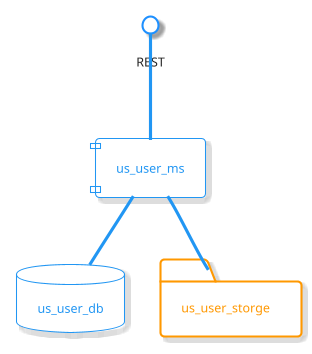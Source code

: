 @startuml
!theme materia-outline
skinparam interfaceBackgroundColor #white
skinparam interfaceBorderColor #DodgerBlue
skinparam interfaceBorderThickness 2
skinparam arrowLollipopColor #White
skinparam componentStyle uml1
component us_user_ms as user
database us_user_db as db
folder us_user_storge as storage
interface REST
user -d- db
user -d- storage
user -u- REST
@enduml